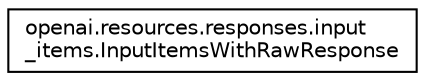 digraph "Graphical Class Hierarchy"
{
 // LATEX_PDF_SIZE
  edge [fontname="Helvetica",fontsize="10",labelfontname="Helvetica",labelfontsize="10"];
  node [fontname="Helvetica",fontsize="10",shape=record];
  rankdir="LR";
  Node0 [label="openai.resources.responses.input\l_items.InputItemsWithRawResponse",height=0.2,width=0.4,color="black", fillcolor="white", style="filled",URL="$classopenai_1_1resources_1_1responses_1_1input__items_1_1InputItemsWithRawResponse.html",tooltip=" "];
}
